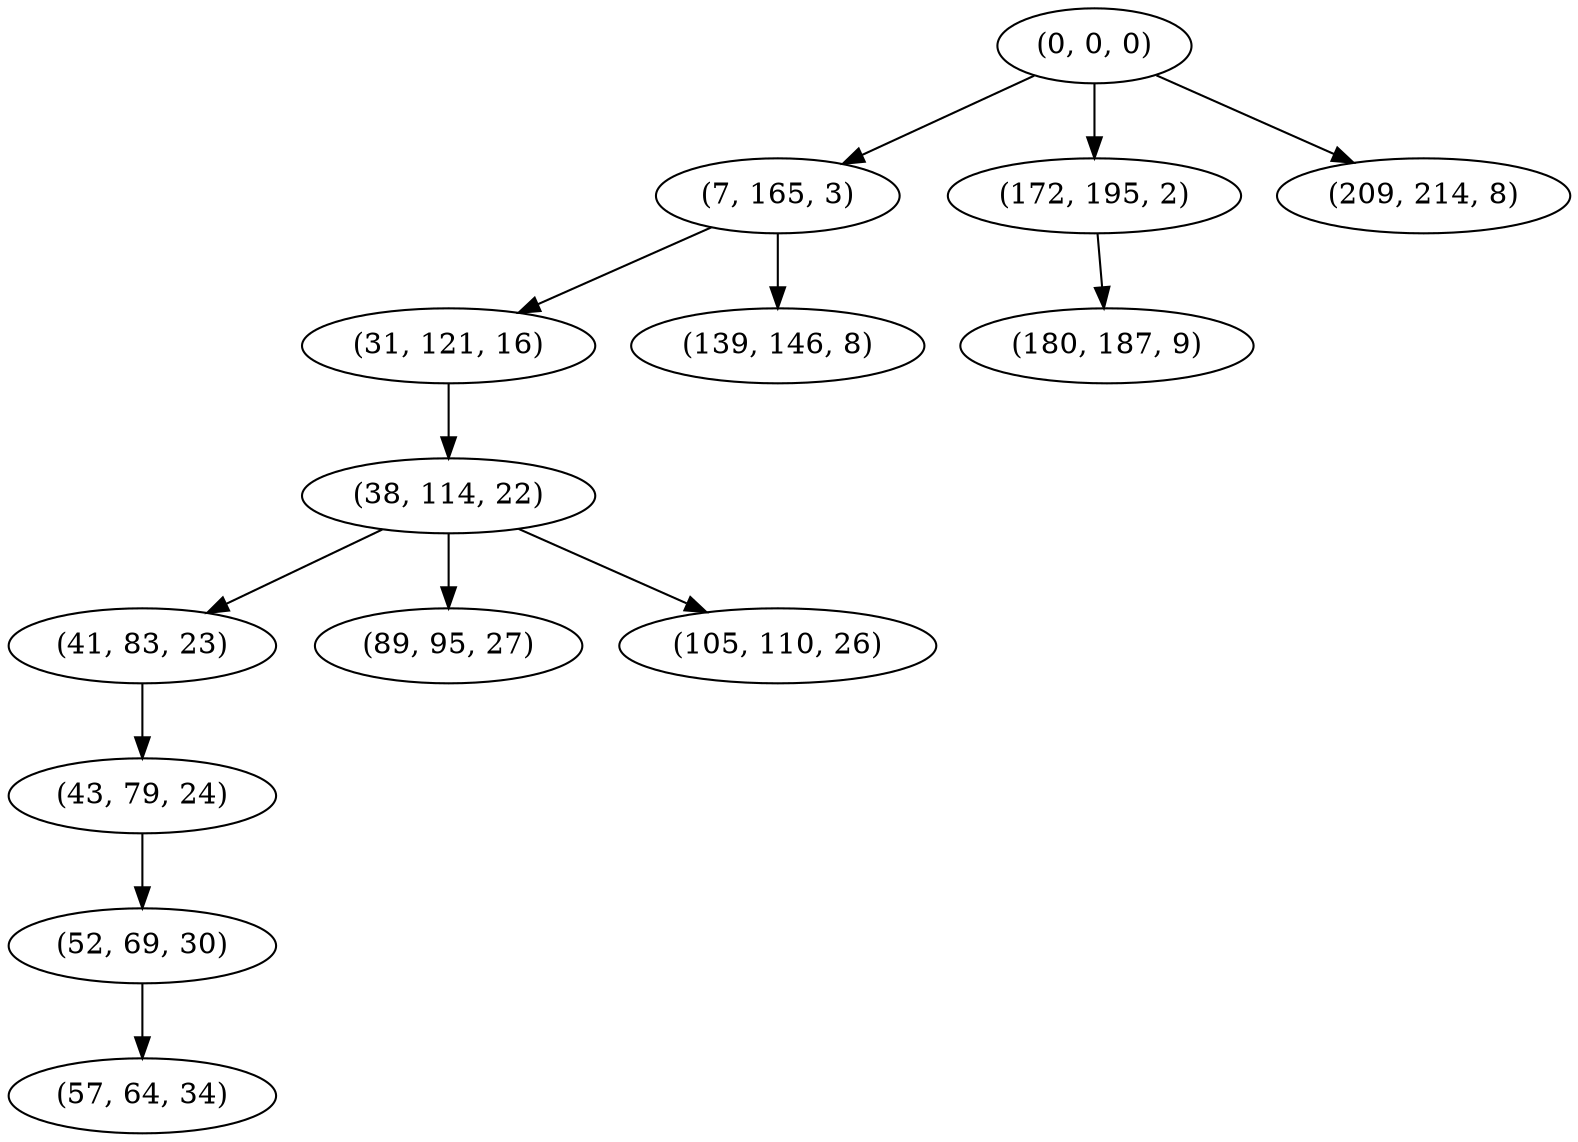 digraph tree {
    "(0, 0, 0)";
    "(7, 165, 3)";
    "(31, 121, 16)";
    "(38, 114, 22)";
    "(41, 83, 23)";
    "(43, 79, 24)";
    "(52, 69, 30)";
    "(57, 64, 34)";
    "(89, 95, 27)";
    "(105, 110, 26)";
    "(139, 146, 8)";
    "(172, 195, 2)";
    "(180, 187, 9)";
    "(209, 214, 8)";
    "(0, 0, 0)" -> "(7, 165, 3)";
    "(0, 0, 0)" -> "(172, 195, 2)";
    "(0, 0, 0)" -> "(209, 214, 8)";
    "(7, 165, 3)" -> "(31, 121, 16)";
    "(7, 165, 3)" -> "(139, 146, 8)";
    "(31, 121, 16)" -> "(38, 114, 22)";
    "(38, 114, 22)" -> "(41, 83, 23)";
    "(38, 114, 22)" -> "(89, 95, 27)";
    "(38, 114, 22)" -> "(105, 110, 26)";
    "(41, 83, 23)" -> "(43, 79, 24)";
    "(43, 79, 24)" -> "(52, 69, 30)";
    "(52, 69, 30)" -> "(57, 64, 34)";
    "(172, 195, 2)" -> "(180, 187, 9)";
}
